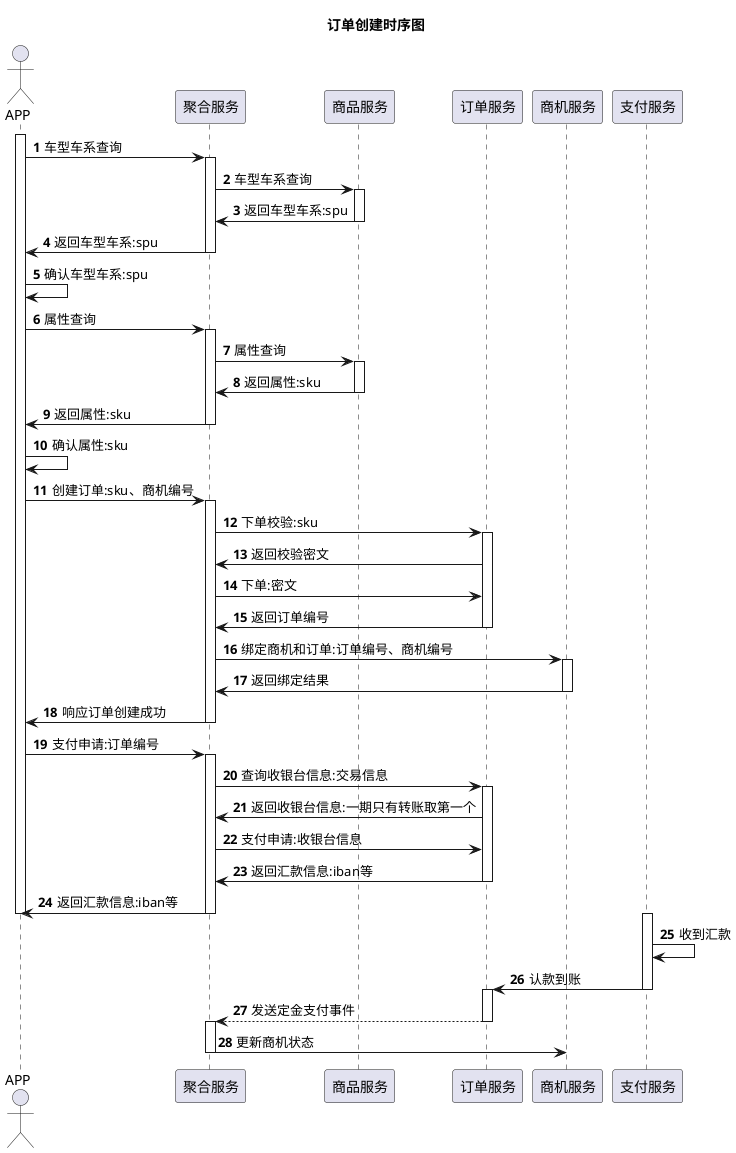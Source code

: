@startuml
'https://plantuml.com/sequence-diagram

title "订单创建时序图"
actor "APP" as app

participant "聚合服务" as api
participant "商品服务" as product
participant "订单服务" as order
participant "商机服务" as oppty
participant "支付服务" as pay

autonumber /'开启自动编号'/
activate app
app -> api : 车型车系查询
activate api
api -> product : 车型车系查询
activate product
product -> api : 返回车型车系:spu
deactivate product
api -> app : 返回车型车系:spu
deactivate api
app -> app : 确认车型车系:spu
app -> api : 属性查询
activate api
api -> product : 属性查询
activate product
product -> api : 返回属性:sku
deactivate product
api -> app : 返回属性:sku
deactivate api
app -> app : 确认属性:sku
app -> api : 创建订单:sku、商机编号
activate api
api -> order : 下单校验:sku
activate order
order -> api : 返回校验密文
api -> order : 下单:密文
order -> api : 返回订单编号
deactivate order
api -> oppty : 绑定商机和订单:订单编号、商机编号
activate oppty
oppty -> api : 返回绑定结果
deactivate oppty
api -> app : 响应订单创建成功
deactivate api
app -> api : 支付申请:订单编号
activate api
api -> order : 查询收银台信息:交易信息
activate order
order -> api : 返回收银台信息:一期只有转账取第一个
api -> order : 支付申请:收银台信息
order -> api : 返回汇款信息:iban等
deactivate order
api -> app : 返回汇款信息:iban等
deactivate api
deactivate app

activate pay
pay -> pay : 收到汇款
pay -> order : 认款到账
deactivate pay
activate order
order --> api : 发送定金支付事件
deactivate order
activate api
api -> oppty : 更新商机状态
deactivate api
@enduml